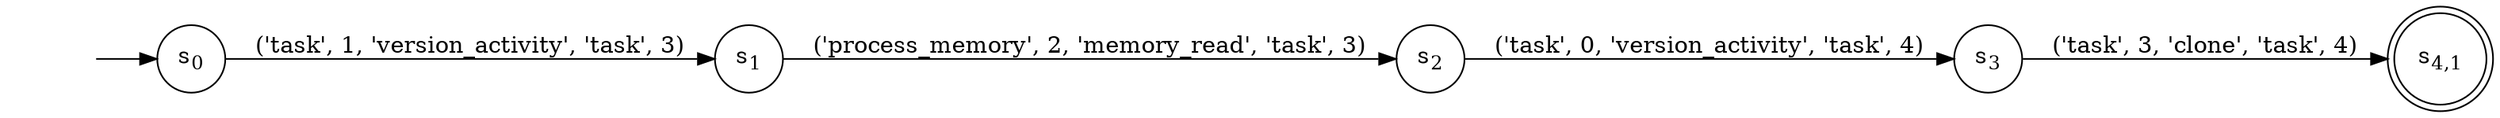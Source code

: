digraph DFA {
    rankdir = LR;
    I [style = invis];
    I -> S0;
    S0 [label = <s<sub>0</sub>>, shape = circle];
    S1 [label = <s<sub>1</sub>>, shape = circle];
    S2 [label = <s<sub>2</sub>>, shape = circle];
    S3 [label = <s<sub>3</sub>>, shape = circle];
    S4 [label = <s<sub>4,1</sub>>, shape = circle, peripheries = 2];
    S3 -> S4 [label = "('task', 3, 'clone', 'task', 4)"];
    S2 -> S3 [label = "('task', 0, 'version_activity', 'task', 4)"];
    S1 -> S2 [label = "('process_memory', 2, 'memory_read', 'task', 3)"];
    S0 -> S1 [label = "('task', 1, 'version_activity', 'task', 3)"];
}
